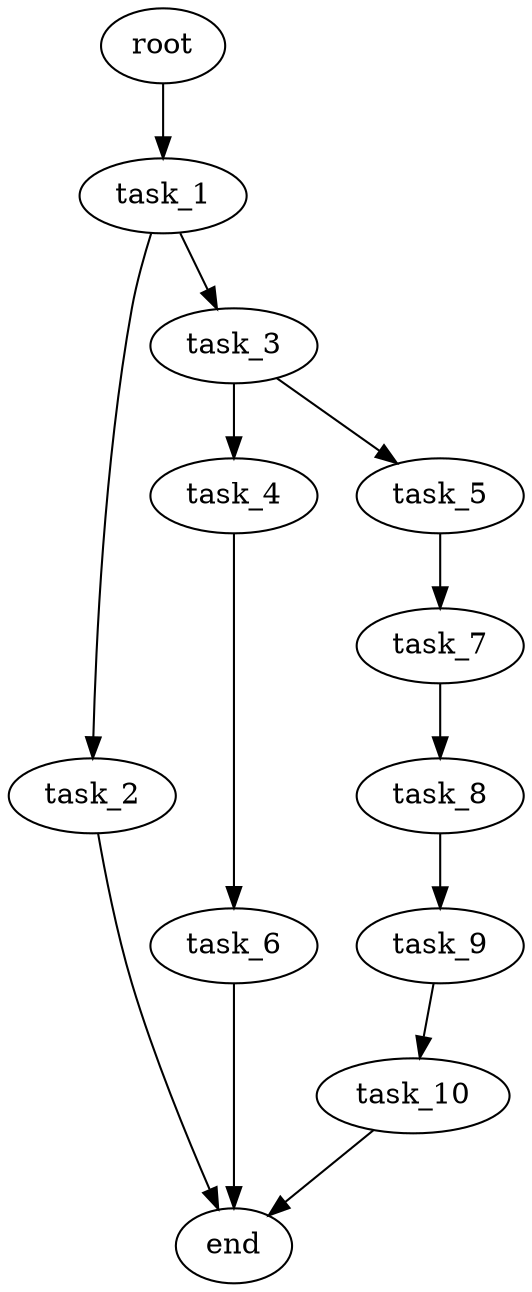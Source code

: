 digraph G {
  root [size="0.000000e+00"];
  task_1 [size="8.808761e+09"];
  task_2 [size="8.792823e+09"];
  task_3 [size="3.695901e+09"];
  task_4 [size="1.578311e+09"];
  task_5 [size="8.337616e+09"];
  task_6 [size="7.035696e+09"];
  task_7 [size="6.117166e+09"];
  task_8 [size="9.872343e+09"];
  task_9 [size="6.540109e+09"];
  task_10 [size="7.922325e+07"];
  end [size="0.000000e+00"];

  root -> task_1 [size="1.000000e-12"];
  task_1 -> task_2 [size="8.792823e+08"];
  task_1 -> task_3 [size="3.695901e+08"];
  task_2 -> end [size="1.000000e-12"];
  task_3 -> task_4 [size="1.578311e+08"];
  task_3 -> task_5 [size="8.337616e+08"];
  task_4 -> task_6 [size="7.035696e+08"];
  task_5 -> task_7 [size="6.117166e+08"];
  task_6 -> end [size="1.000000e-12"];
  task_7 -> task_8 [size="9.872343e+08"];
  task_8 -> task_9 [size="6.540109e+08"];
  task_9 -> task_10 [size="7.922325e+06"];
  task_10 -> end [size="1.000000e-12"];
}
